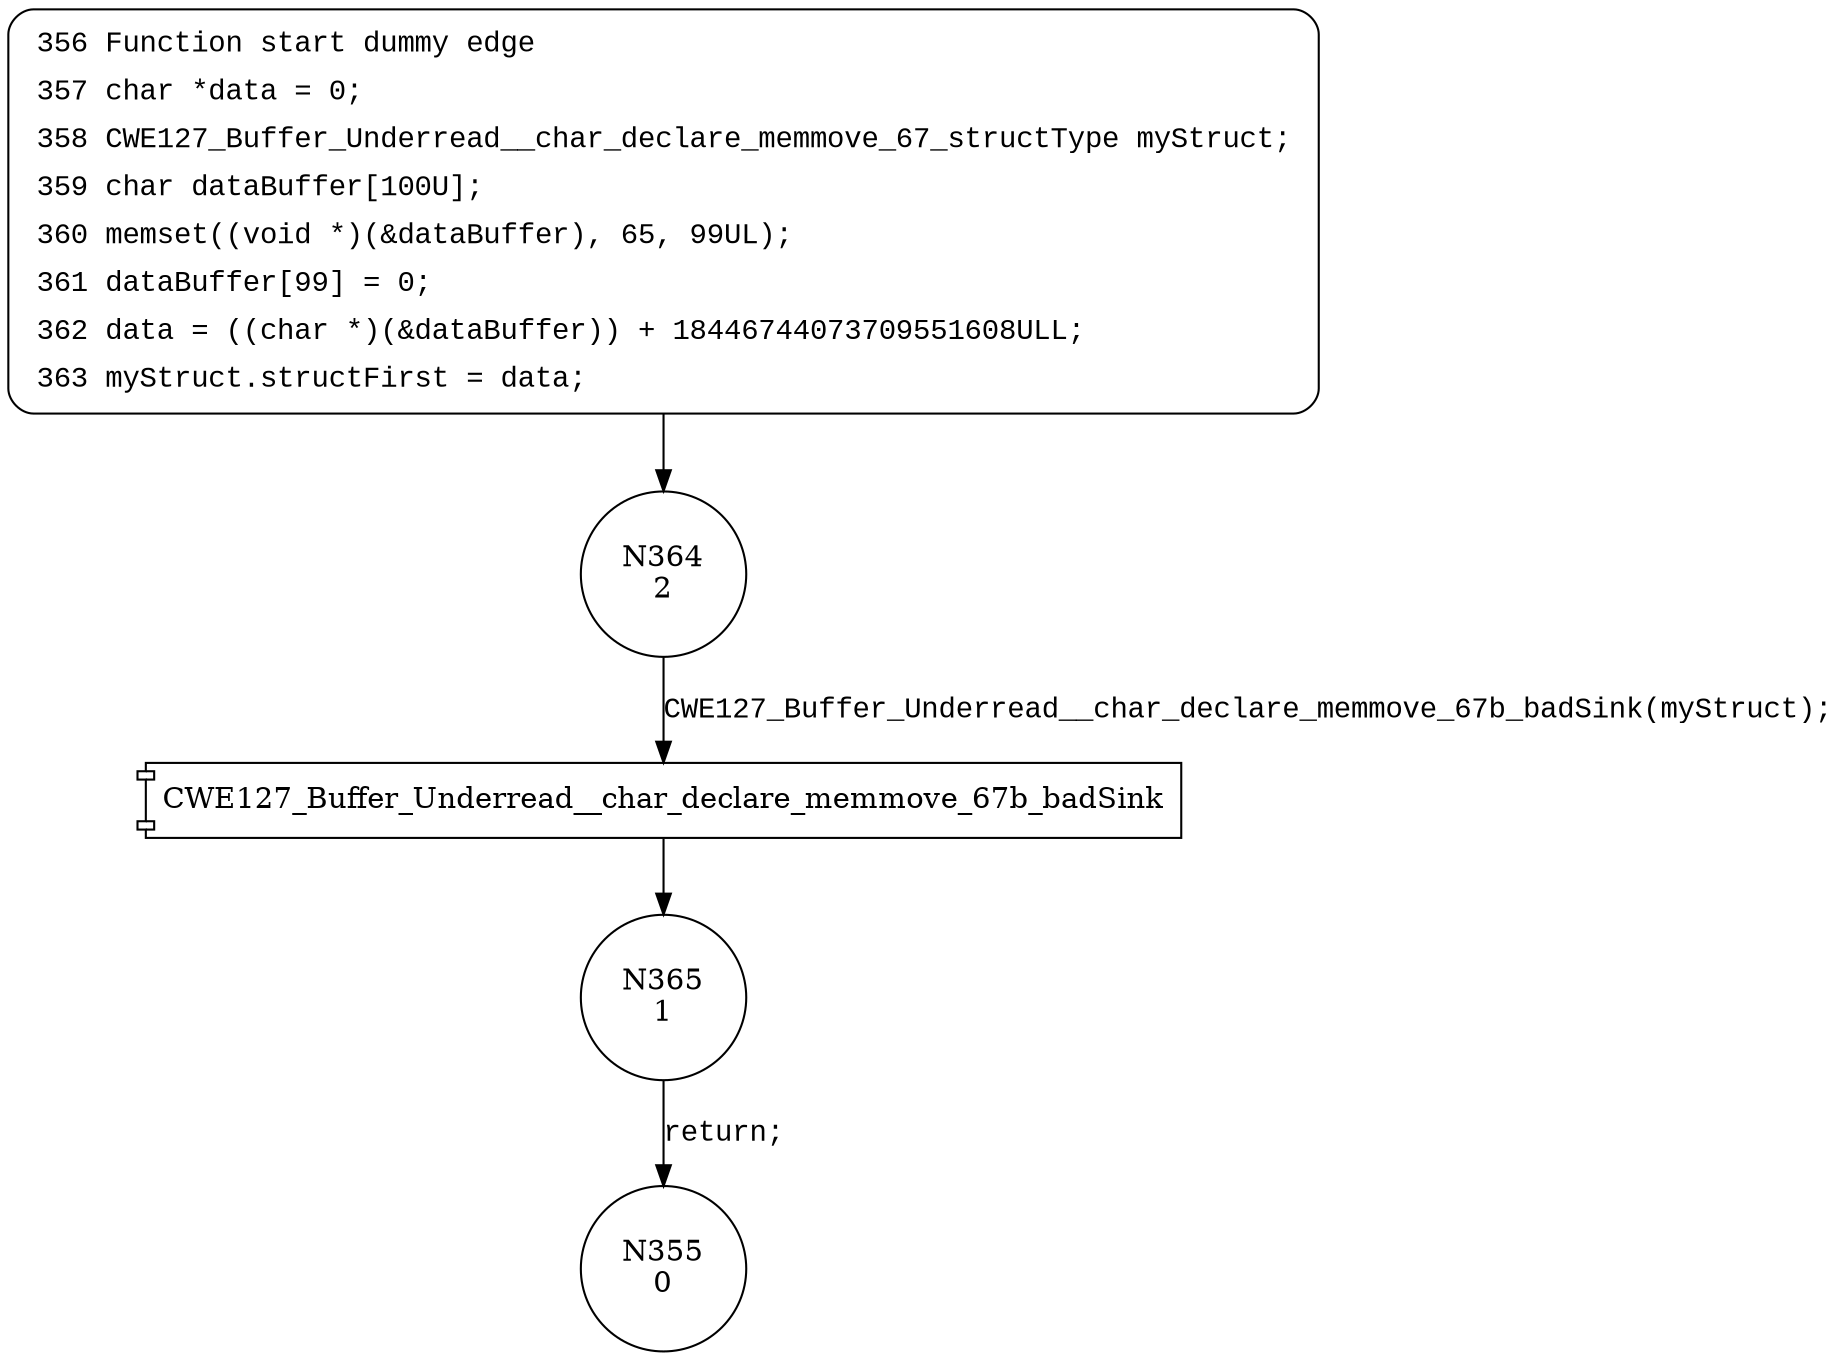digraph CWE127_Buffer_Underread__char_declare_memmove_67_bad {
364 [shape="circle" label="N364\n2"]
365 [shape="circle" label="N365\n1"]
355 [shape="circle" label="N355\n0"]
356 [style="filled,bold" penwidth="1" fillcolor="white" fontname="Courier New" shape="Mrecord" label=<<table border="0" cellborder="0" cellpadding="3" bgcolor="white"><tr><td align="right">356</td><td align="left">Function start dummy edge</td></tr><tr><td align="right">357</td><td align="left">char *data = 0;</td></tr><tr><td align="right">358</td><td align="left">CWE127_Buffer_Underread__char_declare_memmove_67_structType myStruct;</td></tr><tr><td align="right">359</td><td align="left">char dataBuffer[100U];</td></tr><tr><td align="right">360</td><td align="left">memset((void *)(&amp;dataBuffer), 65, 99UL);</td></tr><tr><td align="right">361</td><td align="left">dataBuffer[99] = 0;</td></tr><tr><td align="right">362</td><td align="left">data = ((char *)(&amp;dataBuffer)) + 18446744073709551608ULL;</td></tr><tr><td align="right">363</td><td align="left">myStruct.structFirst = data;</td></tr></table>>]
356 -> 364[label=""]
100026 [shape="component" label="CWE127_Buffer_Underread__char_declare_memmove_67b_badSink"]
364 -> 100026 [label="CWE127_Buffer_Underread__char_declare_memmove_67b_badSink(myStruct);" fontname="Courier New"]
100026 -> 365 [label="" fontname="Courier New"]
365 -> 355 [label="return;" fontname="Courier New"]
}